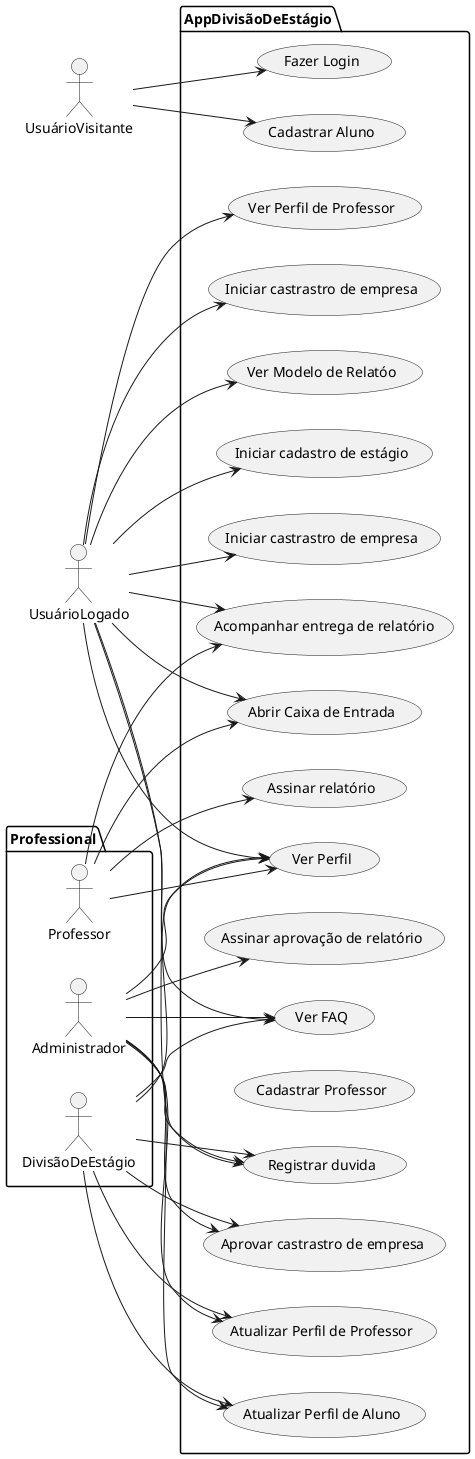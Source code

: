 @startuml
left to right direction
actor UsuárioVisitante as uv
actor UsuárioLogado as ul
package Professional {
  actor Professor as p
  actor Administrador as a
  actor DivisãoDeEstágio as de
}
package AppDivisãoDeEstágio {
  usecase "Ver Perfil" as UC1
  usecase "Abrir Caixa de Entrada" as UC2
  usecase "Ver Modelo de Relatóo" as UC3
  usecase "Iniciar cadastro de estágio" as UC4
  usecase "Iniciar castrastro de empresa" as UC5
  usecase "Ver Perfil de Professor" as UC6
  usecase "Acompanhar entrega de relatório" as UC7
  usecase "Assinar relatório" as UC8
  usecase "Iniciar castrastro de empresa" as UC9
  usecase "Aprovar castrastro de empresa" as UC10
  usecase "Ver FAQ" as UC11
  usecase "Registrar duvida" as UC12
  usecase "Responder dúvida" as UC13
  usecase "Assinar aprovação de relatório" as UC13
  usecase "Cadastrar Professor" as UC14
  usecase "Atualizar Perfil de Aluno" as UC15
  usecase "Atualizar Perfil de Professor" as UC16
  usecase "Fazer Login" as UC17
  usecase "Cadastrar Aluno" as UC18
}

uv --> UC17
uv --> UC18

ul --> UC1
ul --> UC2
ul --> UC3
ul --> UC4
ul --> UC5
ul --> UC6
ul --> UC7
ul --> UC9
ul --> UC11
ul --> UC12

p --> UC1
p --> UC2
p --> UC7
p --> UC8

de --> UC1
de --> UC10
de --> UC11
de --> UC12
de --> UC15
de --> UC16

a --> UC1
a --> UC10
a --> UC11
a --> UC12
a --> UC13
a --> UC15
a --> UC16
@enduml
